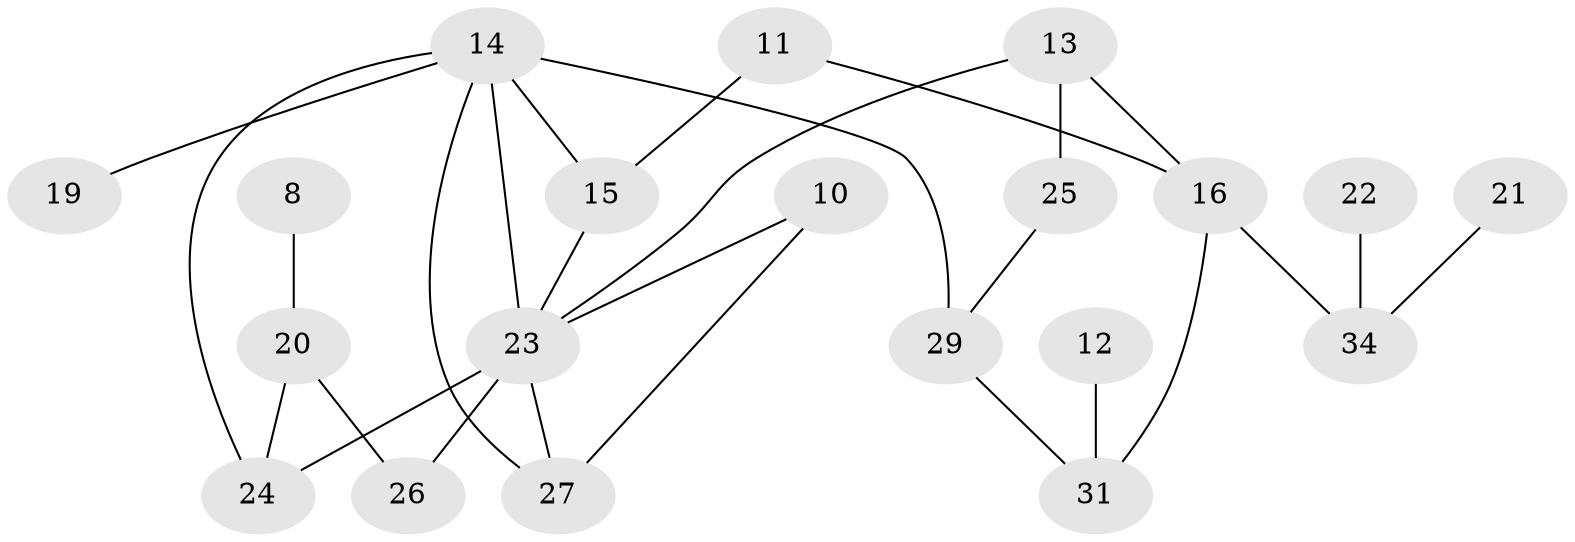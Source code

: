 // original degree distribution, {1: 0.2753623188405797, 4: 0.11594202898550725, 0: 0.17391304347826086, 6: 0.014492753623188406, 2: 0.2318840579710145, 3: 0.17391304347826086, 5: 0.014492753623188406}
// Generated by graph-tools (version 1.1) at 2025/25/03/09/25 03:25:23]
// undirected, 20 vertices, 27 edges
graph export_dot {
graph [start="1"]
  node [color=gray90,style=filled];
  8;
  10;
  11;
  12;
  13;
  14;
  15;
  16;
  19;
  20;
  21;
  22;
  23;
  24;
  25;
  26;
  27;
  29;
  31;
  34;
  8 -- 20 [weight=1.0];
  10 -- 23 [weight=1.0];
  10 -- 27 [weight=1.0];
  11 -- 15 [weight=1.0];
  11 -- 16 [weight=1.0];
  12 -- 31 [weight=1.0];
  13 -- 16 [weight=1.0];
  13 -- 23 [weight=1.0];
  13 -- 25 [weight=2.0];
  14 -- 15 [weight=1.0];
  14 -- 19 [weight=1.0];
  14 -- 23 [weight=4.0];
  14 -- 24 [weight=1.0];
  14 -- 27 [weight=1.0];
  14 -- 29 [weight=1.0];
  15 -- 23 [weight=1.0];
  16 -- 31 [weight=1.0];
  16 -- 34 [weight=1.0];
  20 -- 24 [weight=1.0];
  20 -- 26 [weight=1.0];
  21 -- 34 [weight=1.0];
  22 -- 34 [weight=1.0];
  23 -- 24 [weight=1.0];
  23 -- 26 [weight=1.0];
  23 -- 27 [weight=1.0];
  25 -- 29 [weight=1.0];
  29 -- 31 [weight=1.0];
}

